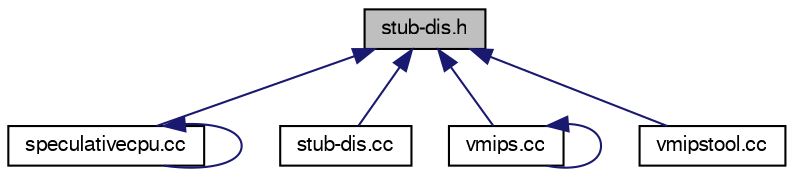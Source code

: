 digraph G
{
  edge [fontname="FreeSans",fontsize="10",labelfontname="FreeSans",labelfontsize="10"];
  node [fontname="FreeSans",fontsize="10",shape=record];
  Node1 [label="stub-dis.h",height=0.2,width=0.4,color="black", fillcolor="grey75", style="filled" fontcolor="black"];
  Node1 -> Node2 [dir=back,color="midnightblue",fontsize="10",style="solid"];
  Node2 [label="speculativecpu.cc",height=0.2,width=0.4,color="black", fillcolor="white", style="filled",URL="$speculativecpu_8cc.html"];
  Node2 -> Node2 [dir=back,color="midnightblue",fontsize="10",style="solid"];
  Node1 -> Node3 [dir=back,color="midnightblue",fontsize="10",style="solid"];
  Node3 [label="stub-dis.cc",height=0.2,width=0.4,color="black", fillcolor="white", style="filled",URL="$stub-dis_8cc.html"];
  Node1 -> Node4 [dir=back,color="midnightblue",fontsize="10",style="solid"];
  Node4 [label="vmips.cc",height=0.2,width=0.4,color="black", fillcolor="white", style="filled",URL="$vmips_8cc.html"];
  Node4 -> Node4 [dir=back,color="midnightblue",fontsize="10",style="solid"];
  Node1 -> Node5 [dir=back,color="midnightblue",fontsize="10",style="solid"];
  Node5 [label="vmipstool.cc",height=0.2,width=0.4,color="black", fillcolor="white", style="filled",URL="$vmipstool_8cc.html"];
}
